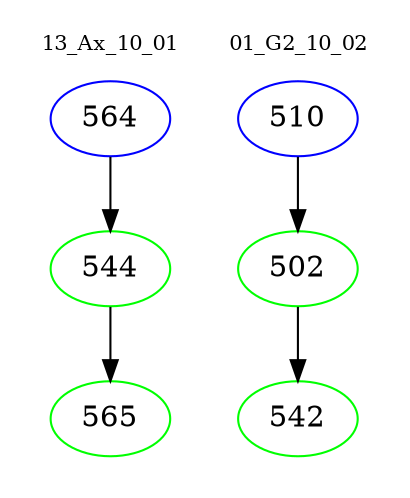 digraph{
subgraph cluster_0 {
color = white
label = "13_Ax_10_01";
fontsize=10;
T0_564 [label="564", color="blue"]
T0_564 -> T0_544 [color="black"]
T0_544 [label="544", color="green"]
T0_544 -> T0_565 [color="black"]
T0_565 [label="565", color="green"]
}
subgraph cluster_1 {
color = white
label = "01_G2_10_02";
fontsize=10;
T1_510 [label="510", color="blue"]
T1_510 -> T1_502 [color="black"]
T1_502 [label="502", color="green"]
T1_502 -> T1_542 [color="black"]
T1_542 [label="542", color="green"]
}
}
